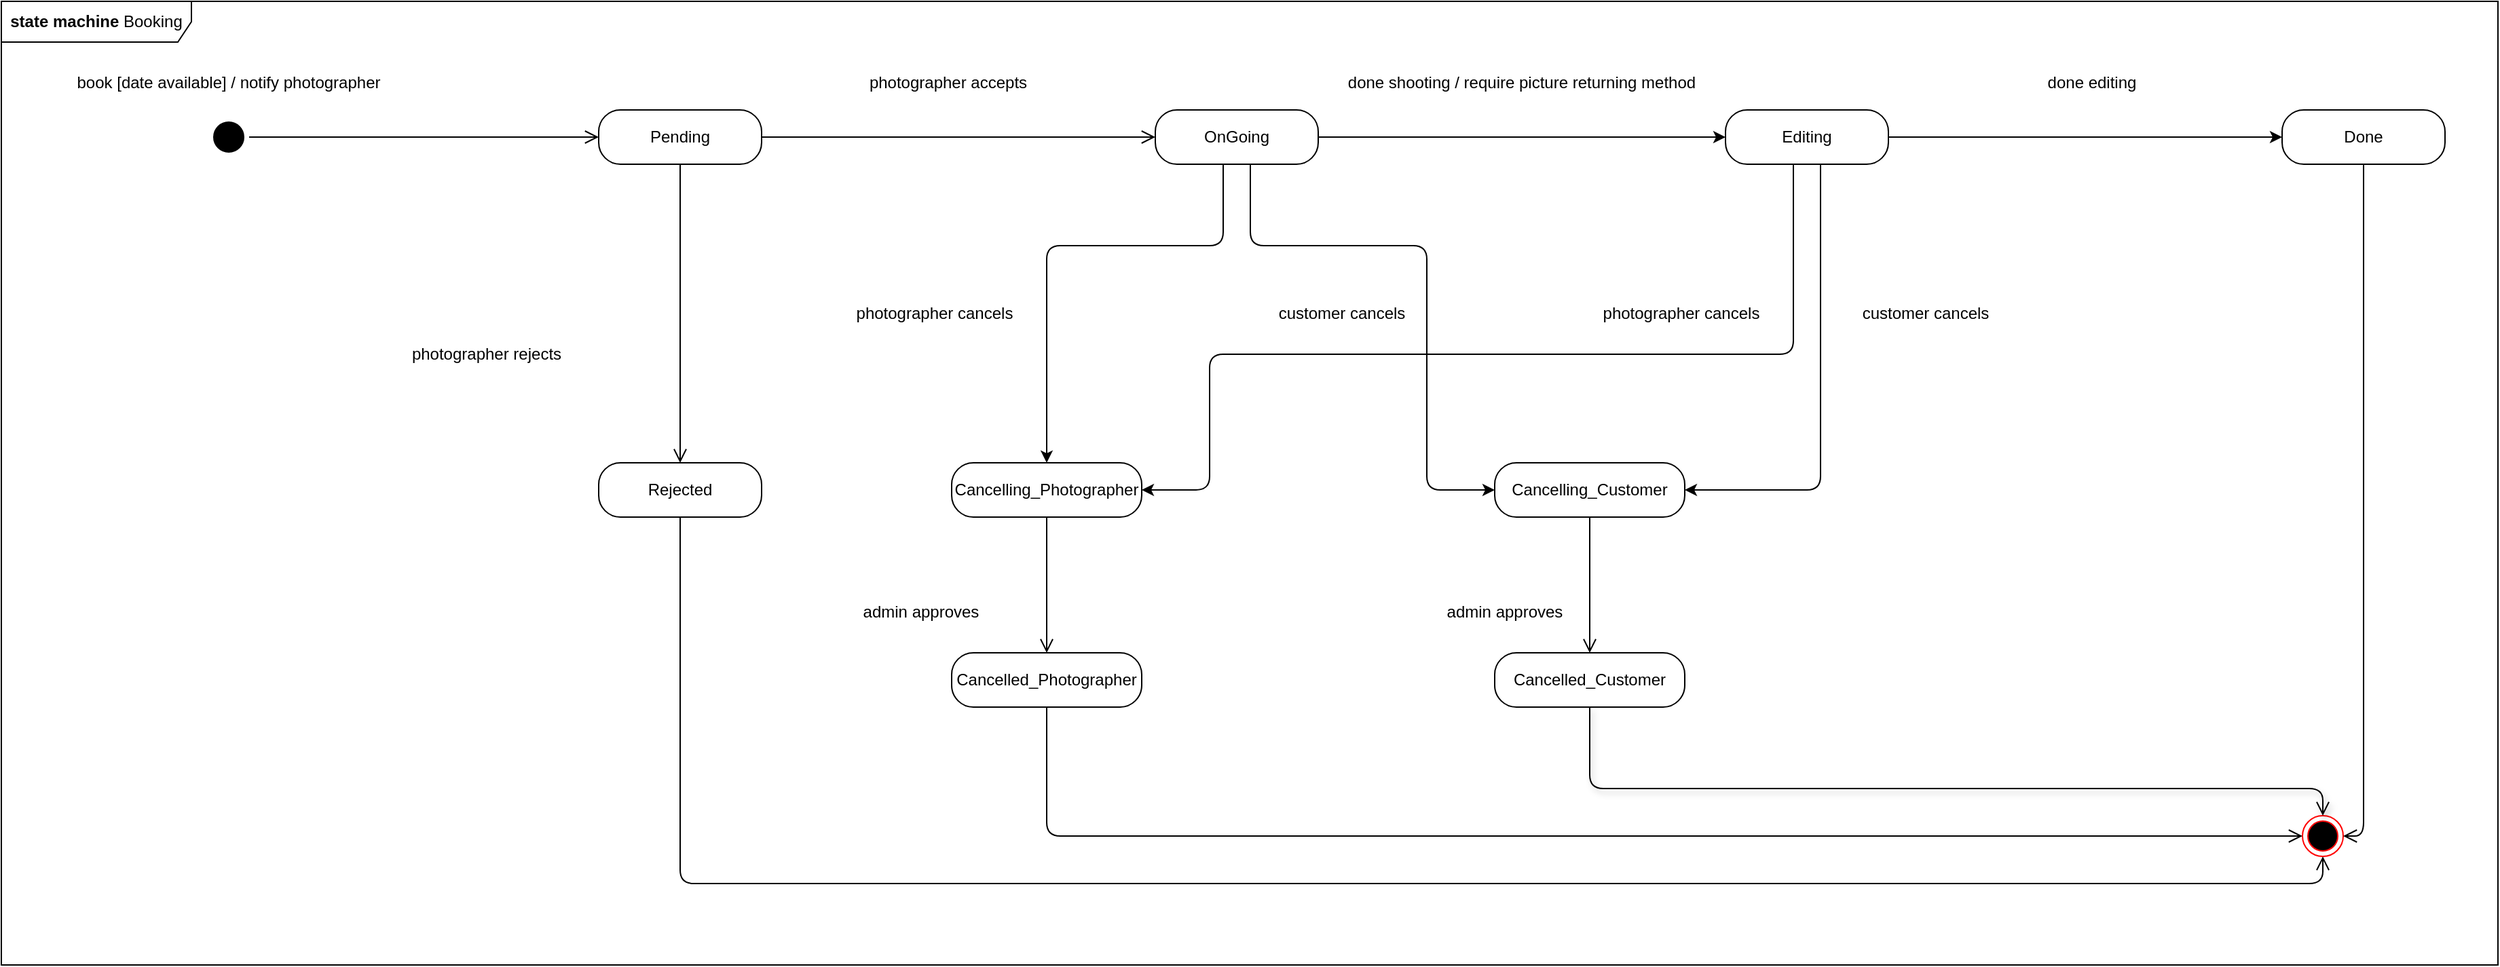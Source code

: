 <mxfile version="14.1.8" type="device"><diagram name="Page-1" id="58cdce13-f638-feb5-8d6f-7d28b1aa9fa0"><mxGraphModel dx="1942" dy="806" grid="1" gridSize="10" guides="1" tooltips="1" connect="1" arrows="1" fold="1" page="1" pageScale="1" pageWidth="1100" pageHeight="850" background="#ffffff" math="0" shadow="0"><root><mxCell id="0"/><mxCell id="1" parent="0"/><mxCell id="HOcIezNkpge-CS5AGi6T-1" value="&lt;b&gt;state machine&lt;/b&gt; Booking" style="shape=umlFrame;whiteSpace=wrap;html=1;width=140;height=30;" parent="1" vertex="1"><mxGeometry x="30" y="140" width="1839" height="710" as="geometry"/></mxCell><mxCell id="HOcIezNkpge-CS5AGi6T-4" value="book [date available] / notify photographer" style="text;html=1;strokeColor=none;fillColor=none;align=center;verticalAlign=middle;whiteSpace=wrap;rounded=0;" parent="1" vertex="1"><mxGeometry x="70" y="190" width="255" height="20" as="geometry"/></mxCell><mxCell id="HOcIezNkpge-CS5AGi6T-10" value="Pending" style="rounded=1;whiteSpace=wrap;html=1;arcSize=40;fontColor=#000000;fillColor=#FFFFFF;strokeColor=#000000;" parent="1" vertex="1"><mxGeometry x="470" y="220" width="120" height="40" as="geometry"/></mxCell><mxCell id="HOcIezNkpge-CS5AGi6T-11" value="" style="edgeStyle=orthogonalEdgeStyle;html=1;verticalAlign=bottom;endArrow=open;endSize=8;strokeColor=#000000;" parent="1" source="HOcIezNkpge-CS5AGi6T-10" target="HOcIezNkpge-CS5AGi6T-16" edge="1"><mxGeometry relative="1" as="geometry"><mxPoint x="460" y="320" as="targetPoint"/></mxGeometry></mxCell><mxCell id="HOcIezNkpge-CS5AGi6T-13" value="" style="ellipse;html=1;shape=startState;fillColor=#000000;strokeColor=#000000;" parent="1" vertex="1"><mxGeometry x="182.5" y="225" width="30" height="30" as="geometry"/></mxCell><mxCell id="HOcIezNkpge-CS5AGi6T-14" value="" style="edgeStyle=orthogonalEdgeStyle;html=1;verticalAlign=bottom;endArrow=open;endSize=8;strokeColor=#000000;fillColor=#000000;" parent="1" source="HOcIezNkpge-CS5AGi6T-13" target="HOcIezNkpge-CS5AGi6T-10" edge="1"><mxGeometry relative="1" as="geometry"><mxPoint x="400" y="225" as="targetPoint"/></mxGeometry></mxCell><mxCell id="HOcIezNkpge-CS5AGi6T-16" value="Rejected" style="rounded=1;whiteSpace=wrap;html=1;arcSize=40;fontColor=#000000;fillColor=#FFFFFF;strokeColor=#000000;" parent="1" vertex="1"><mxGeometry x="470" y="480" width="120" height="40" as="geometry"/></mxCell><mxCell id="HOcIezNkpge-CS5AGi6T-17" value="" style="edgeStyle=orthogonalEdgeStyle;html=1;verticalAlign=bottom;endArrow=open;endSize=8;strokeColor=#000000;entryX=0.5;entryY=1;entryDx=0;entryDy=0;" parent="1" source="HOcIezNkpge-CS5AGi6T-16" target="HOcIezNkpge-CS5AGi6T-18" edge="1"><mxGeometry relative="1" as="geometry"><mxPoint x="610" y="780" as="targetPoint"/><Array as="points"><mxPoint x="530" y="790"/><mxPoint x="1740" y="790"/></Array></mxGeometry></mxCell><mxCell id="HOcIezNkpge-CS5AGi6T-18" value="" style="ellipse;html=1;shape=endState;fillColor=#000000;strokeColor=#ff0000;" parent="1" vertex="1"><mxGeometry x="1725" y="740" width="30" height="30" as="geometry"/></mxCell><mxCell id="HOcIezNkpge-CS5AGi6T-37" style="edgeStyle=orthogonalEdgeStyle;rounded=1;orthogonalLoop=1;jettySize=auto;html=1;entryX=0;entryY=0.5;entryDx=0;entryDy=0;strokeColor=#000000;" parent="1" source="HOcIezNkpge-CS5AGi6T-20" target="HOcIezNkpge-CS5AGi6T-33" edge="1"><mxGeometry relative="1" as="geometry"/></mxCell><mxCell id="HOcIezNkpge-CS5AGi6T-41" style="edgeStyle=orthogonalEdgeStyle;rounded=1;orthogonalLoop=1;jettySize=auto;html=1;strokeColor=#000000;" parent="1" source="HOcIezNkpge-CS5AGi6T-20" target="HOcIezNkpge-CS5AGi6T-24" edge="1"><mxGeometry relative="1" as="geometry"><Array as="points"><mxPoint x="930" y="320"/><mxPoint x="800" y="320"/></Array></mxGeometry></mxCell><mxCell id="HOcIezNkpge-CS5AGi6T-42" style="edgeStyle=orthogonalEdgeStyle;rounded=1;orthogonalLoop=1;jettySize=auto;html=1;entryX=0;entryY=0.5;entryDx=0;entryDy=0;strokeColor=#000000;" parent="1" source="HOcIezNkpge-CS5AGi6T-20" target="HOcIezNkpge-CS5AGi6T-26" edge="1"><mxGeometry relative="1" as="geometry"><Array as="points"><mxPoint x="950" y="320"/><mxPoint x="1080" y="320"/><mxPoint x="1080" y="500"/></Array></mxGeometry></mxCell><mxCell id="HOcIezNkpge-CS5AGi6T-20" value="OnGoing" style="rounded=1;whiteSpace=wrap;html=1;arcSize=40;fontColor=#000000;fillColor=#FFFFFF;strokeColor=#000000;" parent="1" vertex="1"><mxGeometry x="880" y="220" width="120" height="40" as="geometry"/></mxCell><mxCell id="HOcIezNkpge-CS5AGi6T-23" value="" style="edgeStyle=orthogonalEdgeStyle;html=1;verticalAlign=bottom;endArrow=open;endSize=8;strokeColor=#000000;exitX=1;exitY=0.5;exitDx=0;exitDy=0;" parent="1" source="HOcIezNkpge-CS5AGi6T-10" target="HOcIezNkpge-CS5AGi6T-20" edge="1"><mxGeometry relative="1" as="geometry"><mxPoint x="540" y="490" as="targetPoint"/><mxPoint x="540" y="270" as="sourcePoint"/></mxGeometry></mxCell><mxCell id="HOcIezNkpge-CS5AGi6T-24" value="Cancelling_Photographer" style="rounded=1;whiteSpace=wrap;html=1;arcSize=40;fontColor=#000000;fillColor=#FFFFFF;strokeColor=#000000;" parent="1" vertex="1"><mxGeometry x="730" y="480" width="140" height="40" as="geometry"/></mxCell><mxCell id="HOcIezNkpge-CS5AGi6T-25" value="" style="edgeStyle=orthogonalEdgeStyle;html=1;verticalAlign=bottom;endArrow=open;endSize=8;strokeColor=#000000;entryX=0.5;entryY=0;entryDx=0;entryDy=0;" parent="1" source="HOcIezNkpge-CS5AGi6T-24" target="HOcIezNkpge-CS5AGi6T-29" edge="1"><mxGeometry relative="1" as="geometry"><mxPoint x="940" y="460" as="targetPoint"/></mxGeometry></mxCell><mxCell id="HOcIezNkpge-CS5AGi6T-26" value="Cancelling_Customer" style="rounded=1;whiteSpace=wrap;html=1;arcSize=40;fontColor=#000000;fillColor=#FFFFFF;strokeColor=#000000;" parent="1" vertex="1"><mxGeometry x="1130" y="480" width="140" height="40" as="geometry"/></mxCell><mxCell id="HOcIezNkpge-CS5AGi6T-27" value="" style="edgeStyle=orthogonalEdgeStyle;html=1;verticalAlign=bottom;endArrow=open;endSize=8;strokeColor=#000000;entryX=0.5;entryY=0;entryDx=0;entryDy=0;" parent="1" source="HOcIezNkpge-CS5AGi6T-26" target="HOcIezNkpge-CS5AGi6T-31" edge="1"><mxGeometry relative="1" as="geometry"><mxPoint x="1090" y="520" as="targetPoint"/></mxGeometry></mxCell><mxCell id="HOcIezNkpge-CS5AGi6T-29" value="Cancelled_Photographer" style="rounded=1;whiteSpace=wrap;html=1;arcSize=40;fontColor=#000000;fillColor=#FFFFFF;strokeColor=#000000;" parent="1" vertex="1"><mxGeometry x="730" y="620" width="140" height="40" as="geometry"/></mxCell><mxCell id="HOcIezNkpge-CS5AGi6T-30" value="" style="edgeStyle=orthogonalEdgeStyle;html=1;verticalAlign=bottom;endArrow=open;endSize=8;strokeColor=#000000;entryX=0;entryY=0.5;entryDx=0;entryDy=0;" parent="1" source="HOcIezNkpge-CS5AGi6T-29" target="HOcIezNkpge-CS5AGi6T-18" edge="1"><mxGeometry relative="1" as="geometry"><mxPoint x="810" y="620" as="targetPoint"/><Array as="points"><mxPoint x="800" y="755"/></Array></mxGeometry></mxCell><mxCell id="HOcIezNkpge-CS5AGi6T-31" value="Cancelled_Customer" style="rounded=1;whiteSpace=wrap;html=1;arcSize=40;fontColor=#000000;fillColor=#FFFFFF;strokeColor=#000000;" parent="1" vertex="1"><mxGeometry x="1130" y="620" width="140" height="40" as="geometry"/></mxCell><mxCell id="HOcIezNkpge-CS5AGi6T-32" value="" style="edgeStyle=orthogonalEdgeStyle;html=1;verticalAlign=bottom;endArrow=open;endSize=8;strokeColor=#000000;entryX=0.5;entryY=0;entryDx=0;entryDy=0;shadow=1;" parent="1" source="HOcIezNkpge-CS5AGi6T-31" target="HOcIezNkpge-CS5AGi6T-18" edge="1"><mxGeometry relative="1" as="geometry"><mxPoint x="1030" y="620" as="targetPoint"/><Array as="points"><mxPoint x="1200" y="720"/><mxPoint x="1740" y="720"/></Array></mxGeometry></mxCell><mxCell id="HOcIezNkpge-CS5AGi6T-40" style="edgeStyle=orthogonalEdgeStyle;rounded=1;orthogonalLoop=1;jettySize=auto;html=1;strokeColor=#000000;" parent="1" source="HOcIezNkpge-CS5AGi6T-33" target="HOcIezNkpge-CS5AGi6T-38" edge="1"><mxGeometry relative="1" as="geometry"/></mxCell><mxCell id="HOcIezNkpge-CS5AGi6T-43" style="edgeStyle=orthogonalEdgeStyle;rounded=1;orthogonalLoop=1;jettySize=auto;html=1;entryX=1;entryY=0.5;entryDx=0;entryDy=0;strokeColor=#000000;" parent="1" source="HOcIezNkpge-CS5AGi6T-33" target="HOcIezNkpge-CS5AGi6T-24" edge="1"><mxGeometry relative="1" as="geometry"><Array as="points"><mxPoint x="1350" y="400"/><mxPoint x="920" y="400"/><mxPoint x="920" y="500"/></Array></mxGeometry></mxCell><mxCell id="HOcIezNkpge-CS5AGi6T-44" style="edgeStyle=orthogonalEdgeStyle;rounded=1;orthogonalLoop=1;jettySize=auto;html=1;entryX=1;entryY=0.5;entryDx=0;entryDy=0;strokeColor=#000000;" parent="1" source="HOcIezNkpge-CS5AGi6T-33" target="HOcIezNkpge-CS5AGi6T-26" edge="1"><mxGeometry relative="1" as="geometry"><Array as="points"><mxPoint x="1370" y="500"/></Array></mxGeometry></mxCell><mxCell id="HOcIezNkpge-CS5AGi6T-33" value="Editing" style="rounded=1;whiteSpace=wrap;html=1;arcSize=40;fontColor=#000000;fillColor=#FFFFFF;strokeColor=#000000;" parent="1" vertex="1"><mxGeometry x="1300" y="220" width="120" height="40" as="geometry"/></mxCell><mxCell id="HOcIezNkpge-CS5AGi6T-38" value="Done" style="rounded=1;whiteSpace=wrap;html=1;arcSize=40;fontColor=#000000;fillColor=#FFFFFF;strokeColor=#000000;" parent="1" vertex="1"><mxGeometry x="1710" y="220" width="120" height="40" as="geometry"/></mxCell><mxCell id="HOcIezNkpge-CS5AGi6T-39" value="" style="edgeStyle=orthogonalEdgeStyle;html=1;verticalAlign=bottom;endArrow=open;endSize=8;strokeColor=#000000;entryX=1;entryY=0.5;entryDx=0;entryDy=0;fillColor=#FFFFFF;" parent="1" source="HOcIezNkpge-CS5AGi6T-38" target="HOcIezNkpge-CS5AGi6T-18" edge="1"><mxGeometry relative="1" as="geometry"><mxPoint x="1710" y="320" as="targetPoint"/></mxGeometry></mxCell><mxCell id="HOcIezNkpge-CS5AGi6T-48" value="photographer accepts" style="text;html=1;strokeColor=none;fillColor=none;align=center;verticalAlign=middle;whiteSpace=wrap;rounded=0;" parent="1" vertex="1"><mxGeometry x="600" y="190" width="255" height="20" as="geometry"/></mxCell><mxCell id="HOcIezNkpge-CS5AGi6T-49" value="done shooting / require picture returning method" style="text;html=1;strokeColor=none;fillColor=none;align=center;verticalAlign=middle;whiteSpace=wrap;rounded=0;" parent="1" vertex="1"><mxGeometry x="1010" y="190" width="280" height="20" as="geometry"/></mxCell><mxCell id="HOcIezNkpge-CS5AGi6T-50" value="done editing" style="text;html=1;strokeColor=none;fillColor=none;align=center;verticalAlign=middle;whiteSpace=wrap;rounded=0;" parent="1" vertex="1"><mxGeometry x="1430" y="190" width="280" height="20" as="geometry"/></mxCell><mxCell id="HOcIezNkpge-CS5AGi6T-51" value="photographer rejects" style="text;html=1;strokeColor=none;fillColor=none;align=center;verticalAlign=middle;whiteSpace=wrap;rounded=0;" parent="1" vertex="1"><mxGeometry x="260" y="390" width="255" height="20" as="geometry"/></mxCell><mxCell id="HOcIezNkpge-CS5AGi6T-52" value="photographer cancels" style="text;html=1;strokeColor=none;fillColor=none;align=center;verticalAlign=middle;whiteSpace=wrap;rounded=0;" parent="1" vertex="1"><mxGeometry x="590" y="360" width="255" height="20" as="geometry"/></mxCell><mxCell id="HOcIezNkpge-CS5AGi6T-53" value="customer cancels" style="text;html=1;strokeColor=none;fillColor=none;align=center;verticalAlign=middle;whiteSpace=wrap;rounded=0;" parent="1" vertex="1"><mxGeometry x="890" y="360" width="255" height="20" as="geometry"/></mxCell><mxCell id="HOcIezNkpge-CS5AGi6T-54" value="photographer cancels" style="text;html=1;strokeColor=none;fillColor=none;align=center;verticalAlign=middle;whiteSpace=wrap;rounded=0;" parent="1" vertex="1"><mxGeometry x="1140" y="360" width="255" height="20" as="geometry"/></mxCell><mxCell id="HOcIezNkpge-CS5AGi6T-55" value="customer cancels" style="text;html=1;strokeColor=none;fillColor=none;align=center;verticalAlign=middle;whiteSpace=wrap;rounded=0;" parent="1" vertex="1"><mxGeometry x="1320" y="360" width="255" height="20" as="geometry"/></mxCell><mxCell id="HOcIezNkpge-CS5AGi6T-56" value="admin approves" style="text;html=1;strokeColor=none;fillColor=none;align=center;verticalAlign=middle;whiteSpace=wrap;rounded=0;" parent="1" vertex="1"><mxGeometry x="580" y="580" width="255" height="20" as="geometry"/></mxCell><mxCell id="HOcIezNkpge-CS5AGi6T-57" value="admin approves" style="text;html=1;strokeColor=none;fillColor=none;align=center;verticalAlign=middle;whiteSpace=wrap;rounded=0;" parent="1" vertex="1"><mxGeometry x="1010" y="580" width="255" height="20" as="geometry"/></mxCell></root></mxGraphModel></diagram></mxfile>